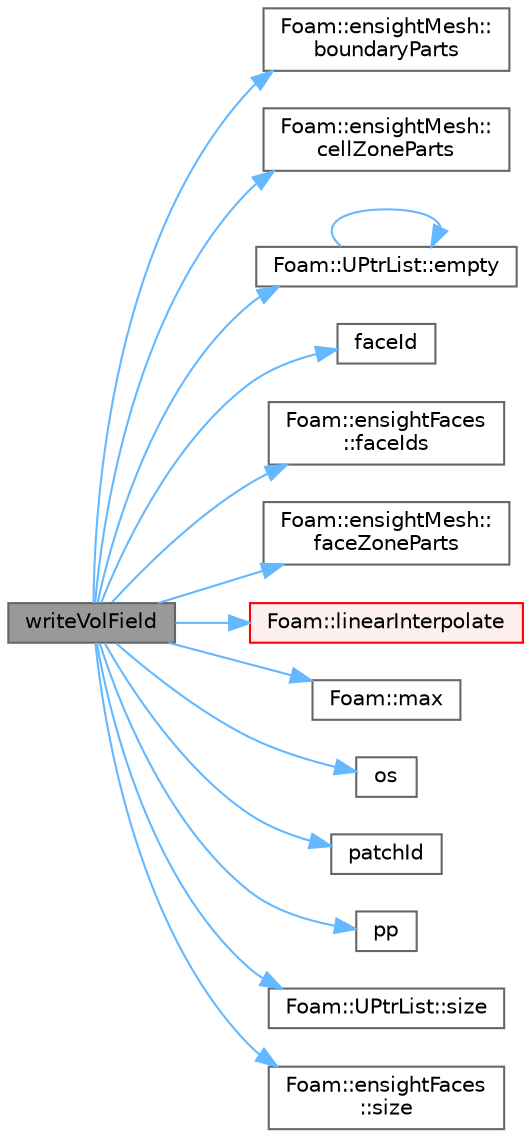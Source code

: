 digraph "writeVolField"
{
 // LATEX_PDF_SIZE
  bgcolor="transparent";
  edge [fontname=Helvetica,fontsize=10,labelfontname=Helvetica,labelfontsize=10];
  node [fontname=Helvetica,fontsize=10,shape=box,height=0.2,width=0.4];
  rankdir="LR";
  Node1 [id="Node000001",label="writeVolField",height=0.2,width=0.4,color="gray40", fillcolor="grey60", style="filled", fontcolor="black",tooltip=" "];
  Node1 -> Node2 [id="edge1_Node000001_Node000002",color="steelblue1",style="solid",tooltip=" "];
  Node2 [id="Node000002",label="Foam::ensightMesh::\lboundaryParts",height=0.2,width=0.4,color="grey40", fillcolor="white", style="filled",URL="$classFoam_1_1ensightMesh.html#a05a890fa69c36b23e0cd847395fa57eb",tooltip=" "];
  Node1 -> Node3 [id="edge2_Node000001_Node000003",color="steelblue1",style="solid",tooltip=" "];
  Node3 [id="Node000003",label="Foam::ensightMesh::\lcellZoneParts",height=0.2,width=0.4,color="grey40", fillcolor="white", style="filled",URL="$classFoam_1_1ensightMesh.html#a9d61ae5fa2aa1d0fb257f222585b3803",tooltip=" "];
  Node1 -> Node4 [id="edge3_Node000001_Node000004",color="steelblue1",style="solid",tooltip=" "];
  Node4 [id="Node000004",label="Foam::UPtrList::empty",height=0.2,width=0.4,color="grey40", fillcolor="white", style="filled",URL="$classFoam_1_1UPtrList.html#a3f6fc5de06a318920d84f3c3742db07f",tooltip=" "];
  Node4 -> Node4 [id="edge4_Node000004_Node000004",color="steelblue1",style="solid",tooltip=" "];
  Node1 -> Node5 [id="edge5_Node000001_Node000005",color="steelblue1",style="solid",tooltip=" "];
  Node5 [id="Node000005",label="faceId",height=0.2,width=0.4,color="grey40", fillcolor="white", style="filled",URL="$interrogateWallPatches_8H.html#af884d6b83fadf458db3d561846b816cc",tooltip=" "];
  Node1 -> Node6 [id="edge6_Node000001_Node000006",color="steelblue1",style="solid",tooltip=" "];
  Node6 [id="Node000006",label="Foam::ensightFaces\l::faceIds",height=0.2,width=0.4,color="grey40", fillcolor="white", style="filled",URL="$classFoam_1_1ensightFaces.html#a22b8a18fee5f69a802071f758436776d",tooltip=" "];
  Node1 -> Node7 [id="edge7_Node000001_Node000007",color="steelblue1",style="solid",tooltip=" "];
  Node7 [id="Node000007",label="Foam::ensightMesh::\lfaceZoneParts",height=0.2,width=0.4,color="grey40", fillcolor="white", style="filled",URL="$classFoam_1_1ensightMesh.html#af482338c44a91918102e3eea2f7061ab",tooltip=" "];
  Node1 -> Node8 [id="edge8_Node000001_Node000008",color="steelblue1",style="solid",tooltip=" "];
  Node8 [id="Node000008",label="Foam::linearInterpolate",height=0.2,width=0.4,color="red", fillcolor="#FFF0F0", style="filled",URL="$namespaceFoam.html#a9980cdbd960923f950040f27aa8daaa2",tooltip=" "];
  Node1 -> Node10 [id="edge9_Node000001_Node000010",color="steelblue1",style="solid",tooltip=" "];
  Node10 [id="Node000010",label="Foam::max",height=0.2,width=0.4,color="grey40", fillcolor="white", style="filled",URL="$namespaceFoam.html#a0e0c00c14acbabe88eec56a8b0fa2806",tooltip=" "];
  Node1 -> Node11 [id="edge10_Node000001_Node000011",color="steelblue1",style="solid",tooltip=" "];
  Node11 [id="Node000011",label="os",height=0.2,width=0.4,color="grey40", fillcolor="white", style="filled",URL="$faMeshWriteEdgesOBJ_8H.html#abea05d50bd7259b44f2002c0382ba13e",tooltip=" "];
  Node1 -> Node12 [id="edge11_Node000001_Node000012",color="steelblue1",style="solid",tooltip=" "];
  Node12 [id="Node000012",label="patchId",height=0.2,width=0.4,color="grey40", fillcolor="white", style="filled",URL="$interrogateWallPatches_8H.html#a331bf146c76d695e9b2b9d4e7e1ebd2c",tooltip=" "];
  Node1 -> Node13 [id="edge12_Node000001_Node000013",color="steelblue1",style="solid",tooltip=" "];
  Node13 [id="Node000013",label="pp",height=0.2,width=0.4,color="grey40", fillcolor="white", style="filled",URL="$checkPatchTopology_8H.html#a62bd17b324c5b9481f03d4b6d6e09f88",tooltip=" "];
  Node1 -> Node14 [id="edge13_Node000001_Node000014",color="steelblue1",style="solid",tooltip=" "];
  Node14 [id="Node000014",label="Foam::UPtrList::size",height=0.2,width=0.4,color="grey40", fillcolor="white", style="filled",URL="$classFoam_1_1UPtrList.html#a95603446b248fe1ecf5dc59bcc2eaff0",tooltip=" "];
  Node1 -> Node15 [id="edge14_Node000001_Node000015",color="steelblue1",style="solid",tooltip=" "];
  Node15 [id="Node000015",label="Foam::ensightFaces\l::size",height=0.2,width=0.4,color="grey40", fillcolor="white", style="filled",URL="$classFoam_1_1ensightFaces.html#a8d5638af0552f5a0444074cb6df40f20",tooltip=" "];
}
